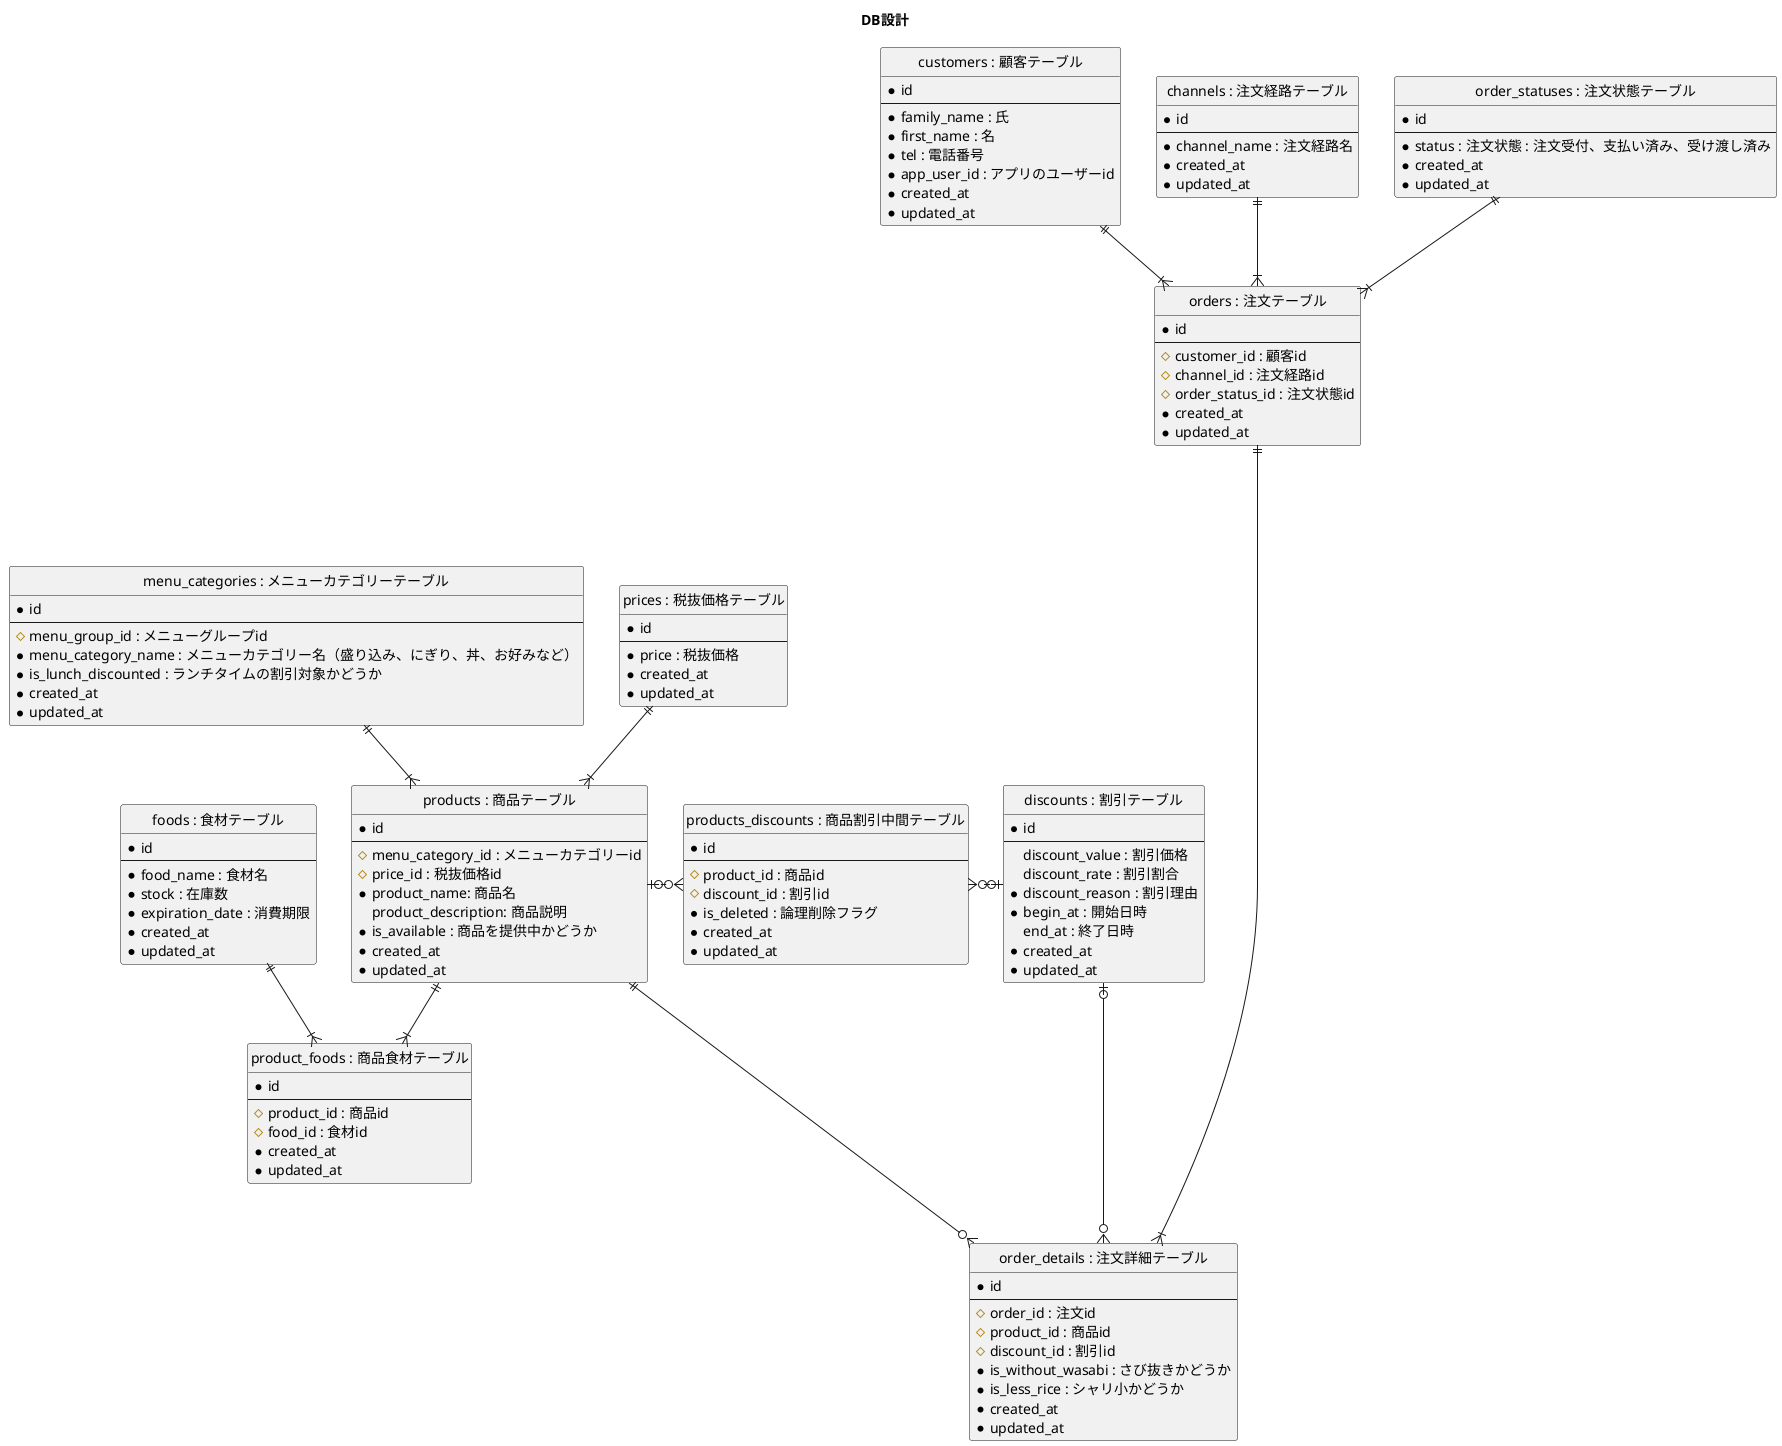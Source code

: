 @startuml

' hide the spot
hide circle

title DB設計

entity "customers : 顧客テーブル" as customers {
  *id
  --
  *family_name : 氏
  *first_name : 名
  *tel : 電話番号
  *app_user_id : アプリのユーザーid
  *created_at
  *updated_at
}

entity "channels : 注文経路テーブル" as channels {
  *id
  --
  *channel_name : 注文経路名
  *created_at
  *updated_at
}

entity "order_statuses : 注文状態テーブル" as order_statuses {
  *id
  --
  *status : 注文状態 : 注文受付、支払い済み、受け渡し済み
  *created_at
  *updated_at
}

entity "orders : 注文テーブル" as orders {
  *id
  --
  #customer_id : 顧客id
  #channel_id : 注文経路id
  #order_status_id : 注文状態id
  *created_at
  *updated_at
}

entity "menu_categories : メニューカテゴリーテーブル" as menu_categories {
  *id
  --
  #menu_group_id : メニューグループid
  *menu_category_name : メニューカテゴリー名（盛り込み、にぎり、丼、お好みなど）
  *is_lunch_discounted : ランチタイムの割引対象かどうか
  *created_at
  *updated_at
}

entity "prices : 税抜価格テーブル" as prices {
  *id
  --
  *price : 税抜価格
  *created_at
  *updated_at
}

entity "products : 商品テーブル" as products {
  *id
  --
  #menu_category_id : メニューカテゴリーid
  #price_id : 税抜価格id
  *product_name: 商品名
  product_description: 商品説明
  *is_available : 商品を提供中かどうか
  *created_at
  *updated_at
}

entity "discounts : 割引テーブル" as discounts {
  *id
  --
  discount_value : 割引価格
  discount_rate : 割引割合
  *discount_reason : 割引理由
  *begin_at : 開始日時
  end_at : 終了日時
  *created_at
  *updated_at
}

entity "products_discounts : 商品割引中間テーブル" as products_discounts {
  *id
  --
  #product_id : 商品id
  #discount_id : 割引id
  *is_deleted : 論理削除フラグ
  *created_at
  *updated_at
}

entity "foods : 食材テーブル" as foods {
  *id
  --
  *food_name : 食材名
  *stock : 在庫数
  *expiration_date : 消費期限
  *created_at
  *updated_at
}

entity "product_foods : 商品食材テーブル" as product_foods {
  *id
  --
  #product_id : 商品id
  #food_id : 食材id
  *created_at
  *updated_at
}

entity "order_details : 注文詳細テーブル" as order_details {
  *id
  --
  #order_id : 注文id
  #product_id : 商品id
  #discount_id : 割引id
  *is_without_wasabi : さび抜きかどうか
  *is_less_rice : シャリ小かどうか
  *created_at
  *updated_at
}

customers ||--|{ orders
channels ||--|{ orders
order_statuses ||--|{ orders

orders ||------|{ order_details
products ||---o{ order_details
discounts |o---o{ order_details

menu_categories ||--|{ products
prices ||--|{ products

products |o-r-o{ products_discounts
discounts |o-l-o{ products_discounts

products ||--|{ product_foods
foods ||--|{ product_foods

@enduml

